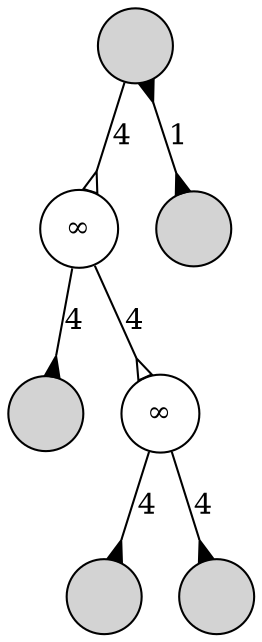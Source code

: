 digraph
{
	node [shape=circle, style=filled, label=""];
	edge [dir=both, arrowtail=none, arrowhead=none];

	n00 -> n10 [label=4, arrowhead=oinv];
	n00 -> n11 [label=1, arrowtail=inv, arrowhead=inv];
	n10 -> n20 [label=4, arrowhead=inv];
	n10 -> n21 [label=4, arrowhead=oinv];
	n21 -> n30 [label=4, arrowhead=inv];
	n21 -> n31 [label=4, arrowhead=inv];

	n10 [style=solid, label="&infin;"];
	n21 [style=solid, label="&infin;"];
}
